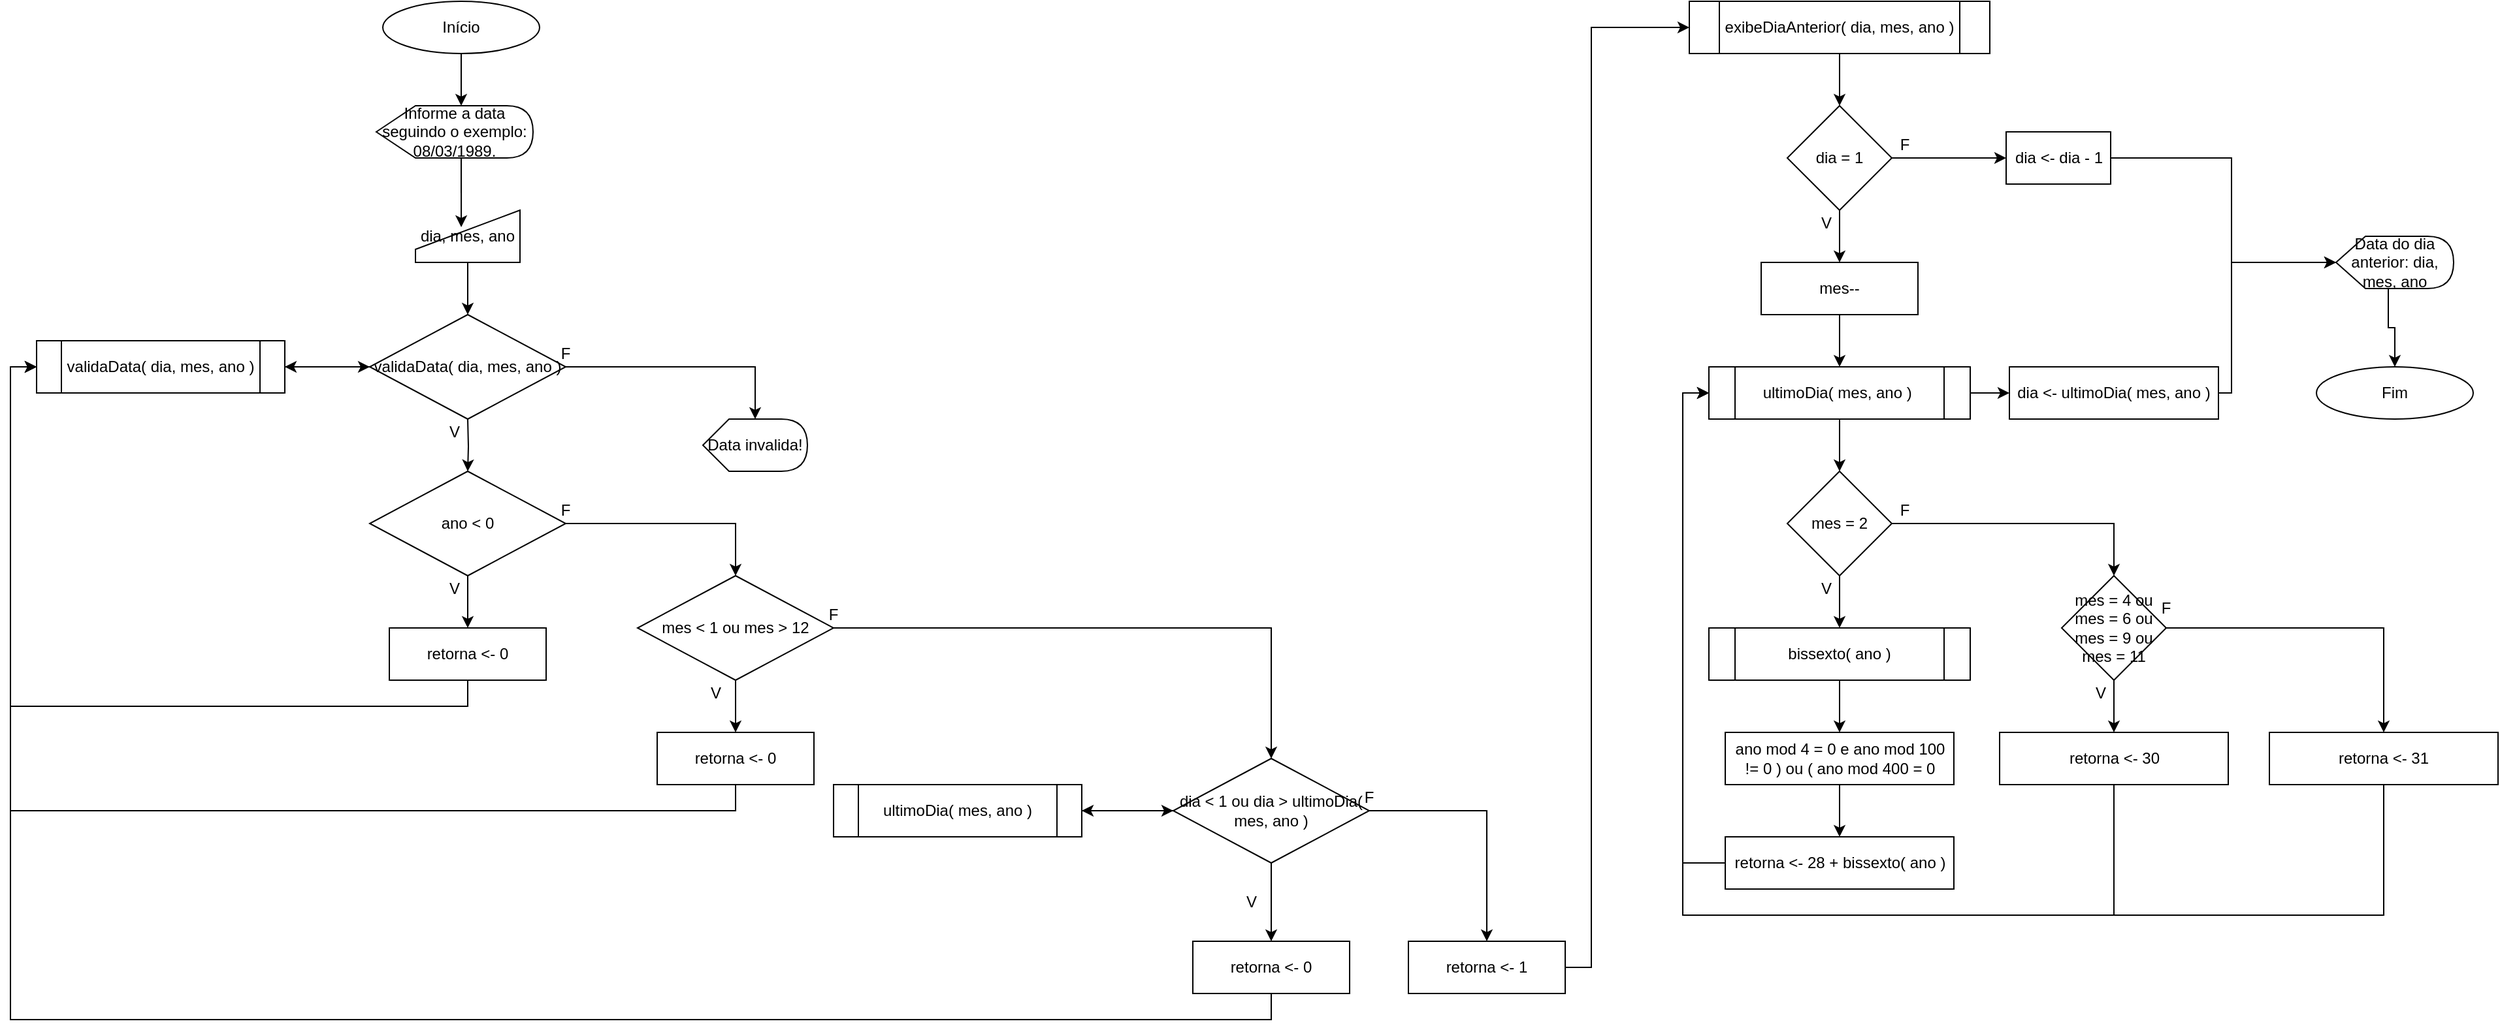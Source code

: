 <mxfile version="14.6.9" type="device"><diagram id="0CErpdDpYUupchnL2ykP" name="Page-1"><mxGraphModel dx="1935" dy="454" grid="1" gridSize="10" guides="1" tooltips="1" connect="1" arrows="1" fold="1" page="1" pageScale="1" pageWidth="827" pageHeight="1169" math="0" shadow="0"><root><mxCell id="0"/><mxCell id="1" parent="0"/><mxCell id="sxHUxRrHk-PTr4B5DPEj-4" style="edgeStyle=orthogonalEdgeStyle;rounded=0;orthogonalLoop=1;jettySize=auto;html=1;exitX=0.5;exitY=1;exitDx=0;exitDy=0;entryX=0;entryY=0;entryDx=65;entryDy=0;entryPerimeter=0;" edge="1" parent="1" source="sxHUxRrHk-PTr4B5DPEj-2" target="sxHUxRrHk-PTr4B5DPEj-3"><mxGeometry relative="1" as="geometry"/></mxCell><mxCell id="sxHUxRrHk-PTr4B5DPEj-2" value="Início" style="ellipse;whiteSpace=wrap;html=1;" vertex="1" parent="1"><mxGeometry x="35" y="120" width="120" height="40" as="geometry"/></mxCell><mxCell id="sxHUxRrHk-PTr4B5DPEj-6" style="edgeStyle=orthogonalEdgeStyle;rounded=0;orthogonalLoop=1;jettySize=auto;html=1;exitX=0;exitY=0;exitDx=65;exitDy=40;exitPerimeter=0;entryX=0.438;entryY=0.325;entryDx=0;entryDy=0;entryPerimeter=0;" edge="1" parent="1" source="sxHUxRrHk-PTr4B5DPEj-3" target="sxHUxRrHk-PTr4B5DPEj-5"><mxGeometry relative="1" as="geometry"/></mxCell><mxCell id="sxHUxRrHk-PTr4B5DPEj-3" value="Informe a data seguindo o exemplo: 08/03/1989." style="shape=display;whiteSpace=wrap;html=1;" vertex="1" parent="1"><mxGeometry x="30" y="200" width="120" height="40" as="geometry"/></mxCell><mxCell id="sxHUxRrHk-PTr4B5DPEj-53" style="edgeStyle=orthogonalEdgeStyle;rounded=0;orthogonalLoop=1;jettySize=auto;html=1;exitX=0.5;exitY=1;exitDx=0;exitDy=0;entryX=0.5;entryY=0;entryDx=0;entryDy=0;" edge="1" parent="1" source="sxHUxRrHk-PTr4B5DPEj-5" target="sxHUxRrHk-PTr4B5DPEj-7"><mxGeometry relative="1" as="geometry"/></mxCell><mxCell id="sxHUxRrHk-PTr4B5DPEj-5" value="dia, mes, ano" style="shape=manualInput;whiteSpace=wrap;html=1;" vertex="1" parent="1"><mxGeometry x="60" y="280" width="80" height="40" as="geometry"/></mxCell><mxCell id="sxHUxRrHk-PTr4B5DPEj-50" style="edgeStyle=orthogonalEdgeStyle;rounded=0;orthogonalLoop=1;jettySize=auto;html=1;exitX=1;exitY=0.5;exitDx=0;exitDy=0;entryX=0;entryY=0;entryDx=40;entryDy=0;entryPerimeter=0;" edge="1" parent="1" source="sxHUxRrHk-PTr4B5DPEj-7" target="sxHUxRrHk-PTr4B5DPEj-49"><mxGeometry relative="1" as="geometry"/></mxCell><mxCell id="sxHUxRrHk-PTr4B5DPEj-52" style="edgeStyle=orthogonalEdgeStyle;rounded=0;orthogonalLoop=1;jettySize=auto;html=1;exitX=0;exitY=0.5;exitDx=0;exitDy=0;entryX=1;entryY=0.5;entryDx=0;entryDy=0;" edge="1" parent="1" source="sxHUxRrHk-PTr4B5DPEj-7" target="sxHUxRrHk-PTr4B5DPEj-39"><mxGeometry relative="1" as="geometry"/></mxCell><mxCell id="sxHUxRrHk-PTr4B5DPEj-7" value="validaData( dia, mes, ano )" style="rhombus;whiteSpace=wrap;html=1;" vertex="1" parent="1"><mxGeometry x="25" y="360" width="150" height="80" as="geometry"/></mxCell><mxCell id="sxHUxRrHk-PTr4B5DPEj-13" style="edgeStyle=orthogonalEdgeStyle;rounded=0;orthogonalLoop=1;jettySize=auto;html=1;exitX=0.5;exitY=1;exitDx=0;exitDy=0;entryX=0.5;entryY=0;entryDx=0;entryDy=0;" edge="1" parent="1" target="sxHUxRrHk-PTr4B5DPEj-10"><mxGeometry relative="1" as="geometry"><mxPoint x="100" y="440" as="sourcePoint"/></mxGeometry></mxCell><mxCell id="sxHUxRrHk-PTr4B5DPEj-14" style="edgeStyle=orthogonalEdgeStyle;rounded=0;orthogonalLoop=1;jettySize=auto;html=1;exitX=0.5;exitY=1;exitDx=0;exitDy=0;entryX=0.5;entryY=0;entryDx=0;entryDy=0;" edge="1" parent="1" source="sxHUxRrHk-PTr4B5DPEj-10" target="sxHUxRrHk-PTr4B5DPEj-11"><mxGeometry relative="1" as="geometry"/></mxCell><mxCell id="sxHUxRrHk-PTr4B5DPEj-17" style="edgeStyle=orthogonalEdgeStyle;rounded=0;orthogonalLoop=1;jettySize=auto;html=1;exitX=1;exitY=0.5;exitDx=0;exitDy=0;entryX=0.5;entryY=0;entryDx=0;entryDy=0;" edge="1" parent="1" source="sxHUxRrHk-PTr4B5DPEj-10" target="sxHUxRrHk-PTr4B5DPEj-16"><mxGeometry relative="1" as="geometry"/></mxCell><mxCell id="sxHUxRrHk-PTr4B5DPEj-10" value="ano &amp;lt; 0" style="rhombus;whiteSpace=wrap;html=1;" vertex="1" parent="1"><mxGeometry x="25" y="480" width="150" height="80" as="geometry"/></mxCell><mxCell id="sxHUxRrHk-PTr4B5DPEj-45" style="edgeStyle=orthogonalEdgeStyle;rounded=0;orthogonalLoop=1;jettySize=auto;html=1;exitX=0.5;exitY=1;exitDx=0;exitDy=0;entryX=0;entryY=0.5;entryDx=0;entryDy=0;" edge="1" parent="1" source="sxHUxRrHk-PTr4B5DPEj-11" target="sxHUxRrHk-PTr4B5DPEj-39"><mxGeometry relative="1" as="geometry"/></mxCell><mxCell id="sxHUxRrHk-PTr4B5DPEj-11" value="retorna &amp;lt;- 0" style="rounded=0;whiteSpace=wrap;html=1;" vertex="1" parent="1"><mxGeometry x="40" y="600" width="120" height="40" as="geometry"/></mxCell><mxCell id="sxHUxRrHk-PTr4B5DPEj-21" style="edgeStyle=orthogonalEdgeStyle;rounded=0;orthogonalLoop=1;jettySize=auto;html=1;exitX=0.5;exitY=1;exitDx=0;exitDy=0;entryX=0.5;entryY=0;entryDx=0;entryDy=0;" edge="1" parent="1" source="sxHUxRrHk-PTr4B5DPEj-16" target="sxHUxRrHk-PTr4B5DPEj-20"><mxGeometry relative="1" as="geometry"/></mxCell><mxCell id="sxHUxRrHk-PTr4B5DPEj-56" style="edgeStyle=orthogonalEdgeStyle;rounded=0;orthogonalLoop=1;jettySize=auto;html=1;exitX=1;exitY=0.5;exitDx=0;exitDy=0;entryX=0.5;entryY=0;entryDx=0;entryDy=0;" edge="1" parent="1" source="sxHUxRrHk-PTr4B5DPEj-16" target="sxHUxRrHk-PTr4B5DPEj-26"><mxGeometry relative="1" as="geometry"/></mxCell><mxCell id="sxHUxRrHk-PTr4B5DPEj-16" value="mes &amp;lt; 1 ou mes &amp;gt; 12" style="rhombus;whiteSpace=wrap;html=1;" vertex="1" parent="1"><mxGeometry x="230" y="560" width="150" height="80" as="geometry"/></mxCell><mxCell id="sxHUxRrHk-PTr4B5DPEj-18" value="V" style="text;html=1;strokeColor=none;fillColor=none;align=center;verticalAlign=middle;whiteSpace=wrap;rounded=0;" vertex="1" parent="1"><mxGeometry x="70" y="560" width="40" height="20" as="geometry"/></mxCell><mxCell id="sxHUxRrHk-PTr4B5DPEj-19" value="F" style="text;html=1;strokeColor=none;fillColor=none;align=center;verticalAlign=middle;whiteSpace=wrap;rounded=0;" vertex="1" parent="1"><mxGeometry x="155" y="500" width="40" height="20" as="geometry"/></mxCell><mxCell id="sxHUxRrHk-PTr4B5DPEj-44" style="edgeStyle=orthogonalEdgeStyle;rounded=0;orthogonalLoop=1;jettySize=auto;html=1;exitX=0.5;exitY=1;exitDx=0;exitDy=0;entryX=0;entryY=0.5;entryDx=0;entryDy=0;" edge="1" parent="1" source="sxHUxRrHk-PTr4B5DPEj-20" target="sxHUxRrHk-PTr4B5DPEj-39"><mxGeometry relative="1" as="geometry"/></mxCell><mxCell id="sxHUxRrHk-PTr4B5DPEj-20" value="retorna &amp;lt;- 0" style="rounded=0;whiteSpace=wrap;html=1;" vertex="1" parent="1"><mxGeometry x="245" y="680" width="120" height="40" as="geometry"/></mxCell><mxCell id="sxHUxRrHk-PTr4B5DPEj-22" value="F" style="text;html=1;strokeColor=none;fillColor=none;align=center;verticalAlign=middle;whiteSpace=wrap;rounded=0;" vertex="1" parent="1"><mxGeometry x="360" y="580" width="40" height="20" as="geometry"/></mxCell><mxCell id="sxHUxRrHk-PTr4B5DPEj-23" value="V" style="text;html=1;strokeColor=none;fillColor=none;align=center;verticalAlign=middle;whiteSpace=wrap;rounded=0;" vertex="1" parent="1"><mxGeometry x="270" y="640" width="40" height="20" as="geometry"/></mxCell><mxCell id="sxHUxRrHk-PTr4B5DPEj-32" style="edgeStyle=orthogonalEdgeStyle;rounded=0;orthogonalLoop=1;jettySize=auto;html=1;exitX=0.5;exitY=1;exitDx=0;exitDy=0;entryX=0.5;entryY=0;entryDx=0;entryDy=0;" edge="1" parent="1" source="sxHUxRrHk-PTr4B5DPEj-26" target="sxHUxRrHk-PTr4B5DPEj-31"><mxGeometry relative="1" as="geometry"/></mxCell><mxCell id="sxHUxRrHk-PTr4B5DPEj-35" style="edgeStyle=orthogonalEdgeStyle;rounded=0;orthogonalLoop=1;jettySize=auto;html=1;exitX=1;exitY=0.5;exitDx=0;exitDy=0;entryX=0.5;entryY=0;entryDx=0;entryDy=0;" edge="1" parent="1" source="sxHUxRrHk-PTr4B5DPEj-26" target="sxHUxRrHk-PTr4B5DPEj-34"><mxGeometry relative="1" as="geometry"/></mxCell><mxCell id="sxHUxRrHk-PTr4B5DPEj-55" style="edgeStyle=orthogonalEdgeStyle;rounded=0;orthogonalLoop=1;jettySize=auto;html=1;exitX=0;exitY=0.5;exitDx=0;exitDy=0;" edge="1" parent="1" source="sxHUxRrHk-PTr4B5DPEj-26"><mxGeometry relative="1" as="geometry"><mxPoint x="570" y="740" as="targetPoint"/></mxGeometry></mxCell><mxCell id="sxHUxRrHk-PTr4B5DPEj-26" value="dia &amp;lt; 1 ou dia &amp;gt; ultimoDia( mes, ano )" style="rhombus;whiteSpace=wrap;html=1;" vertex="1" parent="1"><mxGeometry x="640" y="700" width="150" height="80" as="geometry"/></mxCell><mxCell id="sxHUxRrHk-PTr4B5DPEj-54" style="edgeStyle=orthogonalEdgeStyle;rounded=0;orthogonalLoop=1;jettySize=auto;html=1;exitX=1;exitY=0.5;exitDx=0;exitDy=0;" edge="1" parent="1" source="sxHUxRrHk-PTr4B5DPEj-28" target="sxHUxRrHk-PTr4B5DPEj-26"><mxGeometry relative="1" as="geometry"/></mxCell><mxCell id="sxHUxRrHk-PTr4B5DPEj-28" value="ultimoDia( mes, ano )" style="shape=process;whiteSpace=wrap;html=1;backgroundOutline=1;" vertex="1" parent="1"><mxGeometry x="380" y="720" width="190" height="40" as="geometry"/></mxCell><mxCell id="sxHUxRrHk-PTr4B5DPEj-43" style="edgeStyle=orthogonalEdgeStyle;rounded=0;orthogonalLoop=1;jettySize=auto;html=1;exitX=0.5;exitY=1;exitDx=0;exitDy=0;entryX=0;entryY=0.5;entryDx=0;entryDy=0;" edge="1" parent="1" source="sxHUxRrHk-PTr4B5DPEj-31" target="sxHUxRrHk-PTr4B5DPEj-39"><mxGeometry relative="1" as="geometry"/></mxCell><mxCell id="sxHUxRrHk-PTr4B5DPEj-31" value="retorna &amp;lt;- 0" style="rounded=0;whiteSpace=wrap;html=1;" vertex="1" parent="1"><mxGeometry x="655" y="840" width="120" height="40" as="geometry"/></mxCell><mxCell id="sxHUxRrHk-PTr4B5DPEj-58" style="edgeStyle=orthogonalEdgeStyle;rounded=0;orthogonalLoop=1;jettySize=auto;html=1;exitX=1;exitY=0.5;exitDx=0;exitDy=0;entryX=0;entryY=0.5;entryDx=0;entryDy=0;" edge="1" parent="1" source="sxHUxRrHk-PTr4B5DPEj-34" target="sxHUxRrHk-PTr4B5DPEj-46"><mxGeometry relative="1" as="geometry"><Array as="points"><mxPoint x="960" y="860"/><mxPoint x="960" y="140"/></Array></mxGeometry></mxCell><mxCell id="sxHUxRrHk-PTr4B5DPEj-34" value="retorna &amp;lt;- 1" style="rounded=0;whiteSpace=wrap;html=1;" vertex="1" parent="1"><mxGeometry x="820" y="840" width="120" height="40" as="geometry"/></mxCell><mxCell id="sxHUxRrHk-PTr4B5DPEj-36" value="F" style="text;html=1;strokeColor=none;fillColor=none;align=center;verticalAlign=middle;whiteSpace=wrap;rounded=0;" vertex="1" parent="1"><mxGeometry x="770" y="720" width="40" height="20" as="geometry"/></mxCell><mxCell id="sxHUxRrHk-PTr4B5DPEj-37" value="V" style="text;html=1;strokeColor=none;fillColor=none;align=center;verticalAlign=middle;whiteSpace=wrap;rounded=0;" vertex="1" parent="1"><mxGeometry x="680" y="800" width="40" height="20" as="geometry"/></mxCell><mxCell id="sxHUxRrHk-PTr4B5DPEj-51" style="edgeStyle=orthogonalEdgeStyle;rounded=0;orthogonalLoop=1;jettySize=auto;html=1;exitX=1;exitY=0.5;exitDx=0;exitDy=0;entryX=0;entryY=0.5;entryDx=0;entryDy=0;" edge="1" parent="1" source="sxHUxRrHk-PTr4B5DPEj-39" target="sxHUxRrHk-PTr4B5DPEj-7"><mxGeometry relative="1" as="geometry"/></mxCell><mxCell id="sxHUxRrHk-PTr4B5DPEj-39" value="&lt;span&gt;validaData( dia, mes, ano )&lt;/span&gt;" style="shape=process;whiteSpace=wrap;html=1;backgroundOutline=1;" vertex="1" parent="1"><mxGeometry x="-230" y="380" width="190" height="40" as="geometry"/></mxCell><mxCell id="sxHUxRrHk-PTr4B5DPEj-60" style="edgeStyle=orthogonalEdgeStyle;rounded=0;orthogonalLoop=1;jettySize=auto;html=1;exitX=0.5;exitY=1;exitDx=0;exitDy=0;entryX=0.5;entryY=0;entryDx=0;entryDy=0;" edge="1" parent="1" source="sxHUxRrHk-PTr4B5DPEj-46" target="sxHUxRrHk-PTr4B5DPEj-59"><mxGeometry relative="1" as="geometry"/></mxCell><mxCell id="sxHUxRrHk-PTr4B5DPEj-46" value="exibeDiaAnterior( dia, mes, ano )" style="shape=process;whiteSpace=wrap;html=1;backgroundOutline=1;" vertex="1" parent="1"><mxGeometry x="1035" y="120" width="230" height="40" as="geometry"/></mxCell><mxCell id="sxHUxRrHk-PTr4B5DPEj-47" value="F" style="text;html=1;strokeColor=none;fillColor=none;align=center;verticalAlign=middle;whiteSpace=wrap;rounded=0;" vertex="1" parent="1"><mxGeometry x="155" y="380" width="40" height="20" as="geometry"/></mxCell><mxCell id="sxHUxRrHk-PTr4B5DPEj-48" value="V" style="text;html=1;strokeColor=none;fillColor=none;align=center;verticalAlign=middle;whiteSpace=wrap;rounded=0;" vertex="1" parent="1"><mxGeometry x="70" y="440" width="40" height="20" as="geometry"/></mxCell><mxCell id="sxHUxRrHk-PTr4B5DPEj-49" value="Data invalida!" style="shape=display;whiteSpace=wrap;html=1;" vertex="1" parent="1"><mxGeometry x="280" y="440" width="80" height="40" as="geometry"/></mxCell><mxCell id="sxHUxRrHk-PTr4B5DPEj-75" style="edgeStyle=orthogonalEdgeStyle;rounded=0;orthogonalLoop=1;jettySize=auto;html=1;exitX=0.5;exitY=1;exitDx=0;exitDy=0;entryX=0.5;entryY=0;entryDx=0;entryDy=0;" edge="1" parent="1" source="sxHUxRrHk-PTr4B5DPEj-59" target="sxHUxRrHk-PTr4B5DPEj-74"><mxGeometry relative="1" as="geometry"/></mxCell><mxCell id="sxHUxRrHk-PTr4B5DPEj-100" style="edgeStyle=orthogonalEdgeStyle;rounded=0;orthogonalLoop=1;jettySize=auto;html=1;exitX=1;exitY=0.5;exitDx=0;exitDy=0;entryX=0;entryY=0.5;entryDx=0;entryDy=0;" edge="1" parent="1" source="sxHUxRrHk-PTr4B5DPEj-59" target="sxHUxRrHk-PTr4B5DPEj-99"><mxGeometry relative="1" as="geometry"/></mxCell><mxCell id="sxHUxRrHk-PTr4B5DPEj-59" value="dia = 1" style="rhombus;whiteSpace=wrap;html=1;" vertex="1" parent="1"><mxGeometry x="1110" y="200" width="80" height="80" as="geometry"/></mxCell><mxCell id="sxHUxRrHk-PTr4B5DPEj-68" style="edgeStyle=orthogonalEdgeStyle;rounded=0;orthogonalLoop=1;jettySize=auto;html=1;exitX=0.5;exitY=1;exitDx=0;exitDy=0;entryX=0.5;entryY=0;entryDx=0;entryDy=0;" edge="1" parent="1" source="sxHUxRrHk-PTr4B5DPEj-62" target="sxHUxRrHk-PTr4B5DPEj-67"><mxGeometry relative="1" as="geometry"/></mxCell><mxCell id="sxHUxRrHk-PTr4B5DPEj-96" style="edgeStyle=orthogonalEdgeStyle;rounded=0;orthogonalLoop=1;jettySize=auto;html=1;exitX=1;exitY=0.5;exitDx=0;exitDy=0;entryX=0;entryY=0.5;entryDx=0;entryDy=0;" edge="1" parent="1" source="sxHUxRrHk-PTr4B5DPEj-62" target="sxHUxRrHk-PTr4B5DPEj-95"><mxGeometry relative="1" as="geometry"/></mxCell><mxCell id="sxHUxRrHk-PTr4B5DPEj-62" value="&lt;div&gt;&lt;span&gt;ultimoDia( mes, ano )&amp;nbsp;&lt;/span&gt;&lt;/div&gt;" style="shape=process;whiteSpace=wrap;html=1;backgroundOutline=1;" vertex="1" parent="1"><mxGeometry x="1050" y="400" width="200" height="40" as="geometry"/></mxCell><mxCell id="sxHUxRrHk-PTr4B5DPEj-64" value="F" style="text;html=1;strokeColor=none;fillColor=none;align=center;verticalAlign=middle;whiteSpace=wrap;rounded=0;" vertex="1" parent="1"><mxGeometry x="1180" y="500" width="40" height="20" as="geometry"/></mxCell><mxCell id="sxHUxRrHk-PTr4B5DPEj-65" value="V" style="text;html=1;strokeColor=none;fillColor=none;align=center;verticalAlign=middle;whiteSpace=wrap;rounded=0;" vertex="1" parent="1"><mxGeometry x="1120" y="560" width="40" height="20" as="geometry"/></mxCell><mxCell id="sxHUxRrHk-PTr4B5DPEj-71" style="edgeStyle=orthogonalEdgeStyle;rounded=0;orthogonalLoop=1;jettySize=auto;html=1;exitX=0.5;exitY=1;exitDx=0;exitDy=0;entryX=0.5;entryY=0;entryDx=0;entryDy=0;" edge="1" parent="1" source="sxHUxRrHk-PTr4B5DPEj-67" target="sxHUxRrHk-PTr4B5DPEj-70"><mxGeometry relative="1" as="geometry"/></mxCell><mxCell id="sxHUxRrHk-PTr4B5DPEj-85" style="edgeStyle=orthogonalEdgeStyle;rounded=0;orthogonalLoop=1;jettySize=auto;html=1;exitX=1;exitY=0.5;exitDx=0;exitDy=0;entryX=0.5;entryY=0;entryDx=0;entryDy=0;" edge="1" parent="1" source="sxHUxRrHk-PTr4B5DPEj-67" target="sxHUxRrHk-PTr4B5DPEj-69"><mxGeometry relative="1" as="geometry"/></mxCell><mxCell id="sxHUxRrHk-PTr4B5DPEj-67" value="mes = 2" style="rhombus;whiteSpace=wrap;html=1;" vertex="1" parent="1"><mxGeometry x="1110" y="480" width="80" height="80" as="geometry"/></mxCell><mxCell id="sxHUxRrHk-PTr4B5DPEj-87" style="edgeStyle=orthogonalEdgeStyle;rounded=0;orthogonalLoop=1;jettySize=auto;html=1;exitX=0.5;exitY=1;exitDx=0;exitDy=0;entryX=0.5;entryY=0;entryDx=0;entryDy=0;" edge="1" parent="1" source="sxHUxRrHk-PTr4B5DPEj-69" target="sxHUxRrHk-PTr4B5DPEj-86"><mxGeometry relative="1" as="geometry"/></mxCell><mxCell id="sxHUxRrHk-PTr4B5DPEj-90" style="edgeStyle=orthogonalEdgeStyle;rounded=0;orthogonalLoop=1;jettySize=auto;html=1;exitX=1;exitY=0.5;exitDx=0;exitDy=0;entryX=0.5;entryY=0;entryDx=0;entryDy=0;" edge="1" parent="1" source="sxHUxRrHk-PTr4B5DPEj-69" target="sxHUxRrHk-PTr4B5DPEj-89"><mxGeometry relative="1" as="geometry"/></mxCell><mxCell id="sxHUxRrHk-PTr4B5DPEj-69" value="mes = 4 ou mes = 6 ou mes = 9 ou mes = 11" style="rhombus;whiteSpace=wrap;html=1;" vertex="1" parent="1"><mxGeometry x="1320" y="560" width="80" height="80" as="geometry"/></mxCell><mxCell id="sxHUxRrHk-PTr4B5DPEj-79" style="edgeStyle=orthogonalEdgeStyle;rounded=0;orthogonalLoop=1;jettySize=auto;html=1;exitX=0.5;exitY=1;exitDx=0;exitDy=0;entryX=0.5;entryY=0;entryDx=0;entryDy=0;" edge="1" parent="1" source="sxHUxRrHk-PTr4B5DPEj-70" target="sxHUxRrHk-PTr4B5DPEj-77"><mxGeometry relative="1" as="geometry"/></mxCell><mxCell id="sxHUxRrHk-PTr4B5DPEj-70" value="bissexto( ano )" style="shape=process;whiteSpace=wrap;html=1;backgroundOutline=1;" vertex="1" parent="1"><mxGeometry x="1050" y="600" width="200" height="40" as="geometry"/></mxCell><mxCell id="sxHUxRrHk-PTr4B5DPEj-76" style="edgeStyle=orthogonalEdgeStyle;rounded=0;orthogonalLoop=1;jettySize=auto;html=1;exitX=0.5;exitY=1;exitDx=0;exitDy=0;entryX=0.5;entryY=0;entryDx=0;entryDy=0;" edge="1" parent="1" source="sxHUxRrHk-PTr4B5DPEj-74" target="sxHUxRrHk-PTr4B5DPEj-62"><mxGeometry relative="1" as="geometry"/></mxCell><mxCell id="sxHUxRrHk-PTr4B5DPEj-74" value="mes--" style="rounded=0;whiteSpace=wrap;html=1;" vertex="1" parent="1"><mxGeometry x="1090" y="320" width="120" height="40" as="geometry"/></mxCell><mxCell id="sxHUxRrHk-PTr4B5DPEj-81" style="edgeStyle=orthogonalEdgeStyle;rounded=0;orthogonalLoop=1;jettySize=auto;html=1;exitX=0.5;exitY=1;exitDx=0;exitDy=0;entryX=0.5;entryY=0;entryDx=0;entryDy=0;" edge="1" parent="1" source="sxHUxRrHk-PTr4B5DPEj-77" target="sxHUxRrHk-PTr4B5DPEj-80"><mxGeometry relative="1" as="geometry"/></mxCell><mxCell id="sxHUxRrHk-PTr4B5DPEj-77" value="ano mod 4 = 0 e ano mod 100 != 0 ) ou ( ano mod 400 = 0" style="rounded=0;whiteSpace=wrap;html=1;" vertex="1" parent="1"><mxGeometry x="1062.5" y="680" width="175" height="40" as="geometry"/></mxCell><mxCell id="sxHUxRrHk-PTr4B5DPEj-82" style="edgeStyle=orthogonalEdgeStyle;rounded=0;orthogonalLoop=1;jettySize=auto;html=1;exitX=0;exitY=0.5;exitDx=0;exitDy=0;entryX=0;entryY=0.5;entryDx=0;entryDy=0;" edge="1" parent="1" source="sxHUxRrHk-PTr4B5DPEj-80" target="sxHUxRrHk-PTr4B5DPEj-62"><mxGeometry relative="1" as="geometry"/></mxCell><mxCell id="sxHUxRrHk-PTr4B5DPEj-80" value="retorna &amp;lt;- 28 + bissexto( ano )" style="rounded=0;whiteSpace=wrap;html=1;" vertex="1" parent="1"><mxGeometry x="1062.5" y="760" width="175" height="40" as="geometry"/></mxCell><mxCell id="sxHUxRrHk-PTr4B5DPEj-88" style="edgeStyle=orthogonalEdgeStyle;rounded=0;orthogonalLoop=1;jettySize=auto;html=1;exitX=0.5;exitY=1;exitDx=0;exitDy=0;entryX=0;entryY=0.5;entryDx=0;entryDy=0;" edge="1" parent="1" source="sxHUxRrHk-PTr4B5DPEj-86" target="sxHUxRrHk-PTr4B5DPEj-62"><mxGeometry relative="1" as="geometry"><Array as="points"><mxPoint x="1360" y="820"/><mxPoint x="1030" y="820"/><mxPoint x="1030" y="420"/></Array></mxGeometry></mxCell><mxCell id="sxHUxRrHk-PTr4B5DPEj-86" value="retorna &amp;lt;- 30" style="rounded=0;whiteSpace=wrap;html=1;" vertex="1" parent="1"><mxGeometry x="1272.5" y="680" width="175" height="40" as="geometry"/></mxCell><mxCell id="sxHUxRrHk-PTr4B5DPEj-94" style="edgeStyle=orthogonalEdgeStyle;rounded=0;orthogonalLoop=1;jettySize=auto;html=1;exitX=0.5;exitY=1;exitDx=0;exitDy=0;entryX=0;entryY=0.5;entryDx=0;entryDy=0;" edge="1" parent="1" source="sxHUxRrHk-PTr4B5DPEj-89" target="sxHUxRrHk-PTr4B5DPEj-62"><mxGeometry relative="1" as="geometry"><Array as="points"><mxPoint x="1567" y="820"/><mxPoint x="1030" y="820"/><mxPoint x="1030" y="420"/></Array></mxGeometry></mxCell><mxCell id="sxHUxRrHk-PTr4B5DPEj-89" value="retorna &amp;lt;- 31" style="rounded=0;whiteSpace=wrap;html=1;" vertex="1" parent="1"><mxGeometry x="1479" y="680" width="175" height="40" as="geometry"/></mxCell><mxCell id="sxHUxRrHk-PTr4B5DPEj-91" value="V" style="text;html=1;strokeColor=none;fillColor=none;align=center;verticalAlign=middle;whiteSpace=wrap;rounded=0;" vertex="1" parent="1"><mxGeometry x="1330" y="640" width="40" height="20" as="geometry"/></mxCell><mxCell id="sxHUxRrHk-PTr4B5DPEj-93" value="F" style="text;html=1;strokeColor=none;fillColor=none;align=center;verticalAlign=middle;whiteSpace=wrap;rounded=0;" vertex="1" parent="1"><mxGeometry x="1380" y="575" width="40" height="20" as="geometry"/></mxCell><mxCell id="sxHUxRrHk-PTr4B5DPEj-103" style="edgeStyle=orthogonalEdgeStyle;rounded=0;orthogonalLoop=1;jettySize=auto;html=1;exitX=1;exitY=0.5;exitDx=0;exitDy=0;entryX=0;entryY=0.5;entryDx=0;entryDy=0;entryPerimeter=0;" edge="1" parent="1" source="sxHUxRrHk-PTr4B5DPEj-95" target="sxHUxRrHk-PTr4B5DPEj-101"><mxGeometry relative="1" as="geometry"><Array as="points"><mxPoint x="1450" y="420"/><mxPoint x="1450" y="320"/></Array></mxGeometry></mxCell><mxCell id="sxHUxRrHk-PTr4B5DPEj-95" value="dia &amp;lt;- ultimoDia( mes, ano )" style="rounded=0;whiteSpace=wrap;html=1;" vertex="1" parent="1"><mxGeometry x="1280" y="400" width="160" height="40" as="geometry"/></mxCell><mxCell id="sxHUxRrHk-PTr4B5DPEj-97" value="V" style="text;html=1;strokeColor=none;fillColor=none;align=center;verticalAlign=middle;whiteSpace=wrap;rounded=0;" vertex="1" parent="1"><mxGeometry x="1120" y="280" width="40" height="20" as="geometry"/></mxCell><mxCell id="sxHUxRrHk-PTr4B5DPEj-98" value="F" style="text;html=1;strokeColor=none;fillColor=none;align=center;verticalAlign=middle;whiteSpace=wrap;rounded=0;" vertex="1" parent="1"><mxGeometry x="1180" y="220" width="40" height="20" as="geometry"/></mxCell><mxCell id="sxHUxRrHk-PTr4B5DPEj-102" style="edgeStyle=orthogonalEdgeStyle;rounded=0;orthogonalLoop=1;jettySize=auto;html=1;exitX=1;exitY=0.5;exitDx=0;exitDy=0;entryX=0;entryY=0.5;entryDx=0;entryDy=0;entryPerimeter=0;" edge="1" parent="1" source="sxHUxRrHk-PTr4B5DPEj-99" target="sxHUxRrHk-PTr4B5DPEj-101"><mxGeometry relative="1" as="geometry"><Array as="points"><mxPoint x="1450" y="240"/><mxPoint x="1450" y="320"/></Array></mxGeometry></mxCell><mxCell id="sxHUxRrHk-PTr4B5DPEj-99" value="dia &amp;lt;- dia - 1" style="rounded=0;whiteSpace=wrap;html=1;" vertex="1" parent="1"><mxGeometry x="1277.5" y="220" width="80" height="40" as="geometry"/></mxCell><mxCell id="sxHUxRrHk-PTr4B5DPEj-105" style="edgeStyle=orthogonalEdgeStyle;rounded=0;orthogonalLoop=1;jettySize=auto;html=1;exitX=0;exitY=0;exitDx=40;exitDy=40;exitPerimeter=0;entryX=0.5;entryY=0;entryDx=0;entryDy=0;" edge="1" parent="1" source="sxHUxRrHk-PTr4B5DPEj-101" target="sxHUxRrHk-PTr4B5DPEj-104"><mxGeometry relative="1" as="geometry"/></mxCell><mxCell id="sxHUxRrHk-PTr4B5DPEj-101" value="Data do dia anterior:&amp;nbsp;dia, mes, ano" style="shape=display;whiteSpace=wrap;html=1;" vertex="1" parent="1"><mxGeometry x="1530" y="300" width="90" height="40" as="geometry"/></mxCell><mxCell id="sxHUxRrHk-PTr4B5DPEj-104" value="Fim" style="ellipse;whiteSpace=wrap;html=1;" vertex="1" parent="1"><mxGeometry x="1515" y="400" width="120" height="40" as="geometry"/></mxCell></root></mxGraphModel></diagram></mxfile>